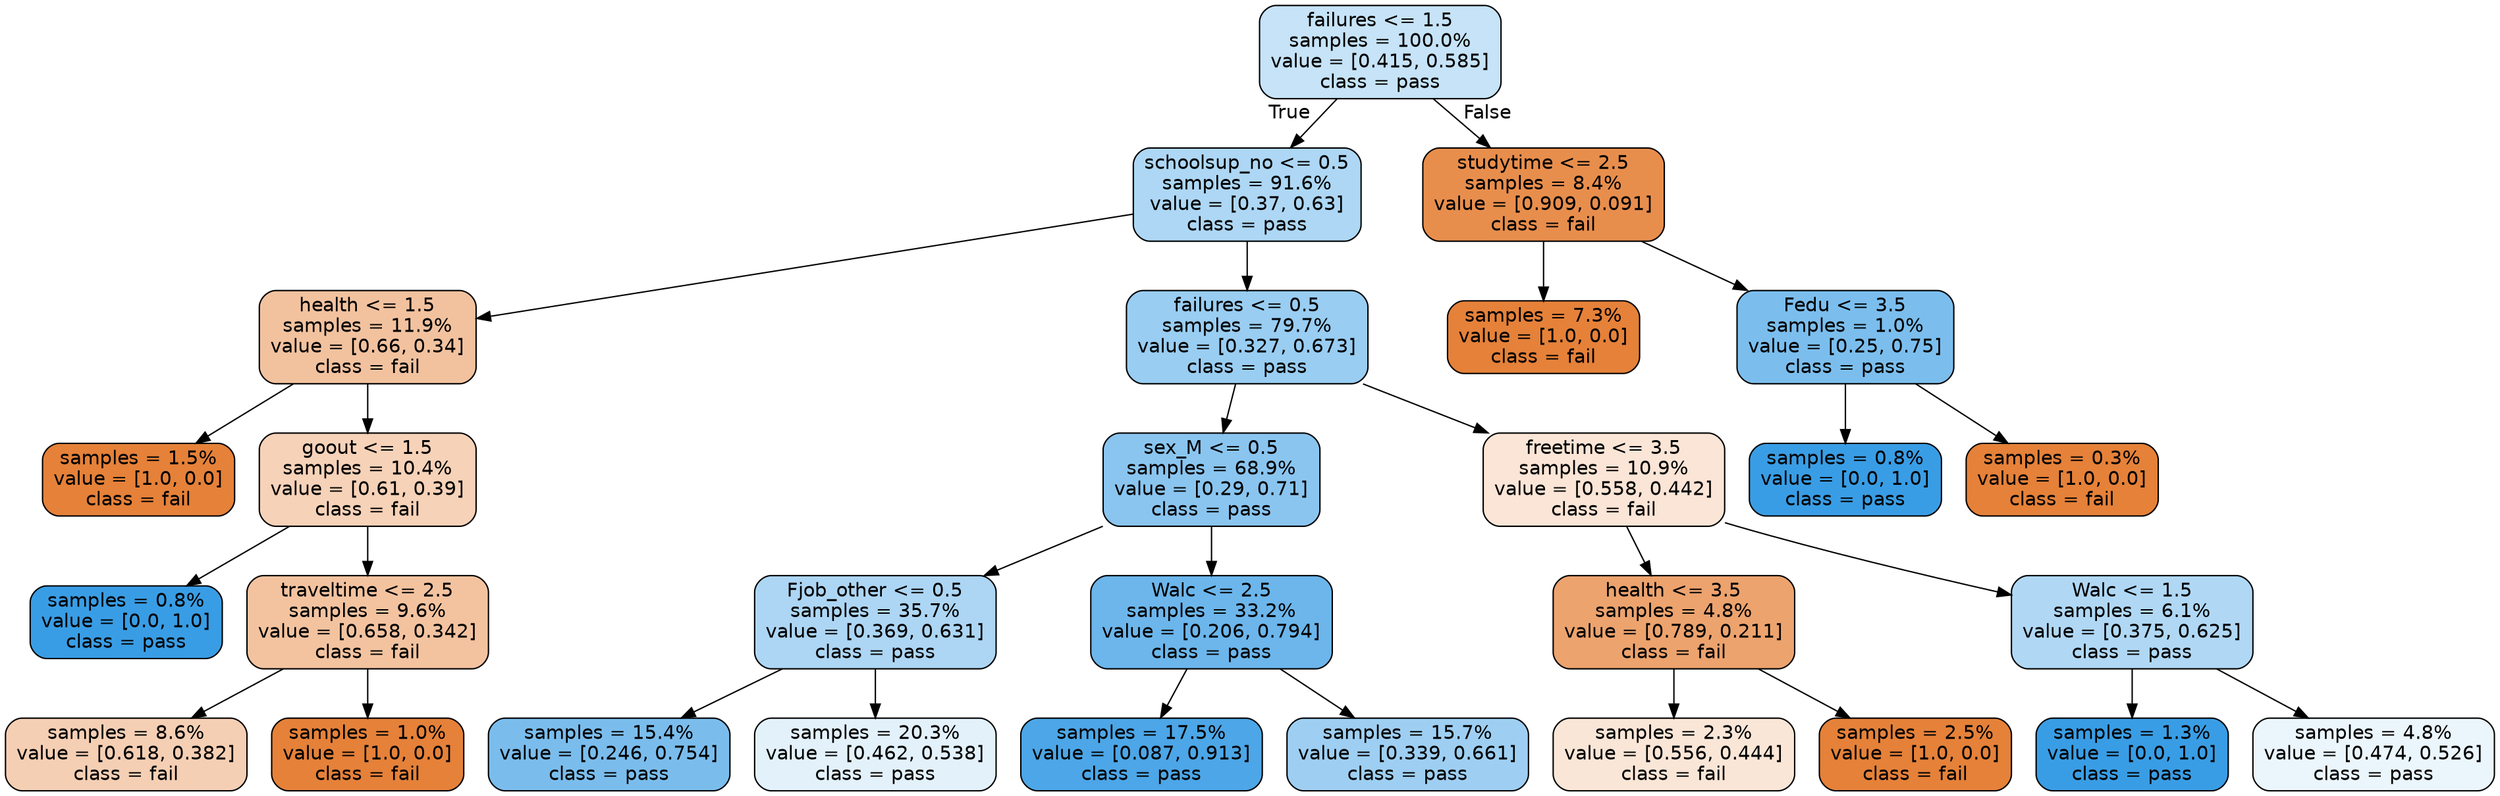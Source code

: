 digraph Tree {
node [shape=box, style="filled, rounded", color="black", fontname=helvetica] ;
edge [fontname=helvetica] ;
0 [label="failures <= 1.5\nsamples = 100.0%\nvalue = [0.415, 0.585]\nclass = pass", fillcolor="#c6e3f7"] ;
1 [label="schoolsup_no <= 0.5\nsamples = 91.6%\nvalue = [0.37, 0.63]\nclass = pass", fillcolor="#add7f4"] ;
0 -> 1 [labeldistance=2.5, labelangle=45, headlabel="True"] ;
2 [label="health <= 1.5\nsamples = 11.9%\nvalue = [0.66, 0.34]\nclass = fail", fillcolor="#f2c29f"] ;
1 -> 2 ;
3 [label="samples = 1.5%\nvalue = [1.0, 0.0]\nclass = fail", fillcolor="#e58139"] ;
2 -> 3 ;
4 [label="goout <= 1.5\nsamples = 10.4%\nvalue = [0.61, 0.39]\nclass = fail", fillcolor="#f6d2b8"] ;
2 -> 4 ;
5 [label="samples = 0.8%\nvalue = [0.0, 1.0]\nclass = pass", fillcolor="#399de5"] ;
4 -> 5 ;
6 [label="traveltime <= 2.5\nsamples = 9.6%\nvalue = [0.658, 0.342]\nclass = fail", fillcolor="#f3c3a0"] ;
4 -> 6 ;
7 [label="samples = 8.6%\nvalue = [0.618, 0.382]\nclass = fail", fillcolor="#f5cfb4"] ;
6 -> 7 ;
8 [label="samples = 1.0%\nvalue = [1.0, 0.0]\nclass = fail", fillcolor="#e58139"] ;
6 -> 8 ;
9 [label="failures <= 0.5\nsamples = 79.7%\nvalue = [0.327, 0.673]\nclass = pass", fillcolor="#99cdf2"] ;
1 -> 9 ;
10 [label="sex_M <= 0.5\nsamples = 68.9%\nvalue = [0.29, 0.71]\nclass = pass", fillcolor="#8ac5f0"] ;
9 -> 10 ;
11 [label="Fjob_other <= 0.5\nsamples = 35.7%\nvalue = [0.369, 0.631]\nclass = pass", fillcolor="#add6f4"] ;
10 -> 11 ;
12 [label="samples = 15.4%\nvalue = [0.246, 0.754]\nclass = pass", fillcolor="#7abded"] ;
11 -> 12 ;
13 [label="samples = 20.3%\nvalue = [0.462, 0.538]\nclass = pass", fillcolor="#e3f1fb"] ;
11 -> 13 ;
14 [label="Walc <= 2.5\nsamples = 33.2%\nvalue = [0.206, 0.794]\nclass = pass", fillcolor="#6cb6ec"] ;
10 -> 14 ;
15 [label="samples = 17.5%\nvalue = [0.087, 0.913]\nclass = pass", fillcolor="#4ca6e7"] ;
14 -> 15 ;
16 [label="samples = 15.7%\nvalue = [0.339, 0.661]\nclass = pass", fillcolor="#9ecff2"] ;
14 -> 16 ;
17 [label="freetime <= 3.5\nsamples = 10.9%\nvalue = [0.558, 0.442]\nclass = fail", fillcolor="#fae5d6"] ;
9 -> 17 ;
18 [label="health <= 3.5\nsamples = 4.8%\nvalue = [0.789, 0.211]\nclass = fail", fillcolor="#eca36e"] ;
17 -> 18 ;
19 [label="samples = 2.3%\nvalue = [0.556, 0.444]\nclass = fail", fillcolor="#fae6d7"] ;
18 -> 19 ;
20 [label="samples = 2.5%\nvalue = [1.0, 0.0]\nclass = fail", fillcolor="#e58139"] ;
18 -> 20 ;
21 [label="Walc <= 1.5\nsamples = 6.1%\nvalue = [0.375, 0.625]\nclass = pass", fillcolor="#b0d8f5"] ;
17 -> 21 ;
22 [label="samples = 1.3%\nvalue = [0.0, 1.0]\nclass = pass", fillcolor="#399de5"] ;
21 -> 22 ;
23 [label="samples = 4.8%\nvalue = [0.474, 0.526]\nclass = pass", fillcolor="#ebf5fc"] ;
21 -> 23 ;
24 [label="studytime <= 2.5\nsamples = 8.4%\nvalue = [0.909, 0.091]\nclass = fail", fillcolor="#e88e4d"] ;
0 -> 24 [labeldistance=2.5, labelangle=-45, headlabel="False"] ;
25 [label="samples = 7.3%\nvalue = [1.0, 0.0]\nclass = fail", fillcolor="#e58139"] ;
24 -> 25 ;
26 [label="Fedu <= 3.5\nsamples = 1.0%\nvalue = [0.25, 0.75]\nclass = pass", fillcolor="#7bbeee"] ;
24 -> 26 ;
27 [label="samples = 0.8%\nvalue = [0.0, 1.0]\nclass = pass", fillcolor="#399de5"] ;
26 -> 27 ;
28 [label="samples = 0.3%\nvalue = [1.0, 0.0]\nclass = fail", fillcolor="#e58139"] ;
26 -> 28 ;
}